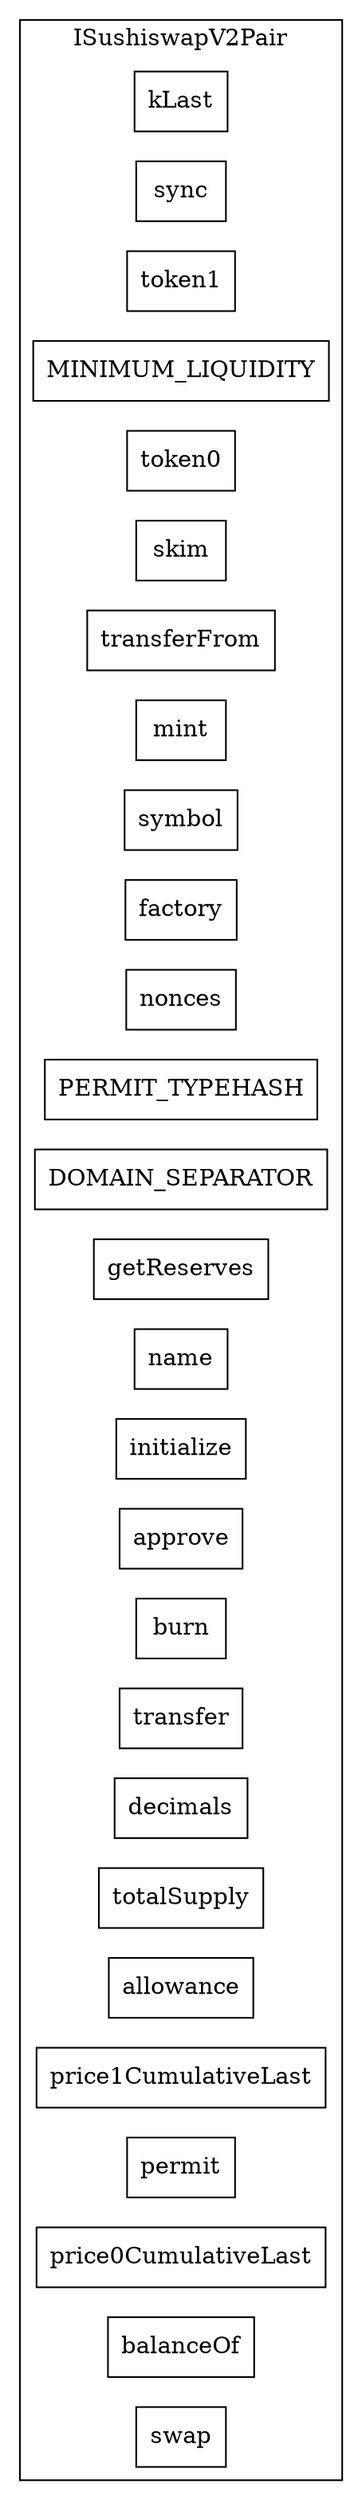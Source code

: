strict digraph {
rankdir="LR"
node [shape=box]
subgraph cluster_241_ISushiswapV2Pair {
label = "ISushiswapV2Pair"
"241_kLast" [label="kLast"]
"241_sync" [label="sync"]
"241_token1" [label="token1"]
"241_MINIMUM_LIQUIDITY" [label="MINIMUM_LIQUIDITY"]
"241_token0" [label="token0"]
"241_skim" [label="skim"]
"241_transferFrom" [label="transferFrom"]
"241_mint" [label="mint"]
"241_symbol" [label="symbol"]
"241_factory" [label="factory"]
"241_nonces" [label="nonces"]
"241_PERMIT_TYPEHASH" [label="PERMIT_TYPEHASH"]
"241_DOMAIN_SEPARATOR" [label="DOMAIN_SEPARATOR"]
"241_getReserves" [label="getReserves"]
"241_name" [label="name"]
"241_initialize" [label="initialize"]
"241_approve" [label="approve"]
"241_burn" [label="burn"]
"241_transfer" [label="transfer"]
"241_decimals" [label="decimals"]
"241_totalSupply" [label="totalSupply"]
"241_allowance" [label="allowance"]
"241_price1CumulativeLast" [label="price1CumulativeLast"]
"241_permit" [label="permit"]
"241_price0CumulativeLast" [label="price0CumulativeLast"]
"241_balanceOf" [label="balanceOf"]
"241_swap" [label="swap"]
}subgraph cluster_solidity {
label = "[Solidity]"
}
}